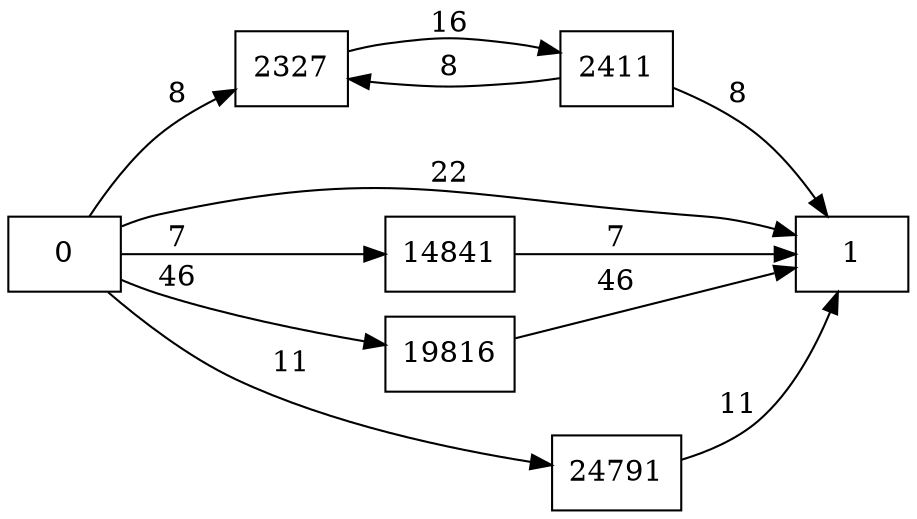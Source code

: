 digraph {
	graph [rankdir=LR]
	node [shape=rectangle]
	2327 -> 2411 [label=16]
	2411 -> 2327 [label=8]
	2411 -> 1 [label=8]
	14841 -> 1 [label=7]
	19816 -> 1 [label=46]
	24791 -> 1 [label=11]
	0 -> 2327 [label=8]
	0 -> 1 [label=22]
	0 -> 14841 [label=7]
	0 -> 19816 [label=46]
	0 -> 24791 [label=11]
}
